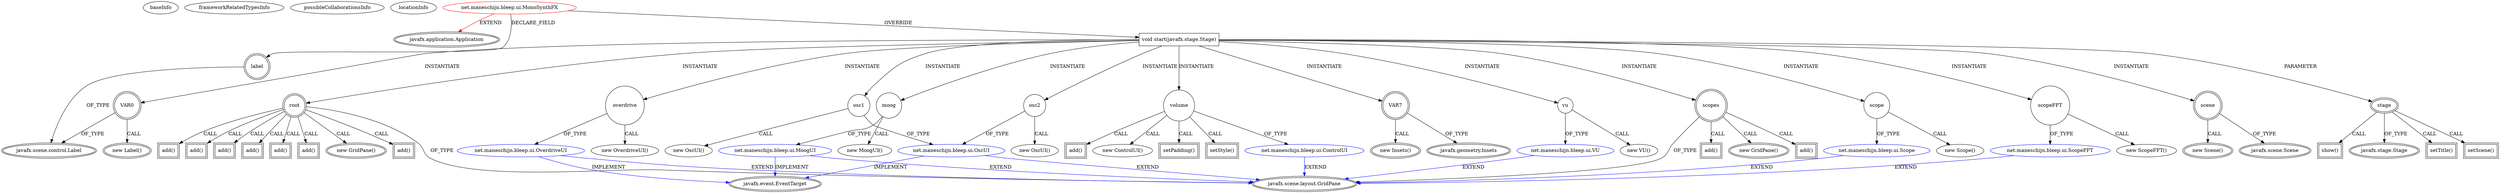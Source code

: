 digraph {
baseInfo[graphId=3764,category="extension_graph",isAnonymous=false,possibleRelation=true]
frameworkRelatedTypesInfo[0="javafx.application.Application"]
possibleCollaborationsInfo[0="3764~OVERRIDING_METHOD_DECLARATION-INSTANTIATION-~javafx.application.Application ~javafx.scene.layout.GridPane ~false~false",1="3764~OVERRIDING_METHOD_DECLARATION-INSTANTIATION-OVERRIDING_METHOD_DECLARATION-INSTANTIATION-~javafx.application.Application ~javafx.scene.layout.GridPane javafx.event.EventTarget ~false~false",2="3764~OVERRIDING_METHOD_DECLARATION-INSTANTIATION-~javafx.application.Application ~javafx.scene.layout.GridPane javafx.event.EventTarget ~false~false"]
locationInfo[projectName="nielsmaneschijn-8bit",filePath="/nielsmaneschijn-8bit/8bit-master/src/net/maneschijn/bleep/ui/MonoSynthFX.java",contextSignature="MonoSynthFX",graphId="3764"]
0[label="net.maneschijn.bleep.ui.MonoSynthFX",vertexType="ROOT_CLIENT_CLASS_DECLARATION",isFrameworkType=false,color=red]
1[label="javafx.application.Application",vertexType="FRAMEWORK_CLASS_TYPE",isFrameworkType=true,peripheries=2]
2[label="label",vertexType="FIELD_DECLARATION",isFrameworkType=true,peripheries=2,shape=circle]
3[label="javafx.scene.control.Label",vertexType="FRAMEWORK_CLASS_TYPE",isFrameworkType=true,peripheries=2]
4[label="void start(javafx.stage.Stage)",vertexType="OVERRIDING_METHOD_DECLARATION",isFrameworkType=false,shape=box]
5[label="stage",vertexType="PARAMETER_DECLARATION",isFrameworkType=true,peripheries=2]
6[label="javafx.stage.Stage",vertexType="FRAMEWORK_CLASS_TYPE",isFrameworkType=true,peripheries=2]
8[label="VAR0",vertexType="VARIABLE_EXPRESION",isFrameworkType=true,peripheries=2,shape=circle]
7[label="new Label()",vertexType="CONSTRUCTOR_CALL",isFrameworkType=true,peripheries=2]
11[label="root",vertexType="VARIABLE_EXPRESION",isFrameworkType=true,peripheries=2,shape=circle]
12[label="javafx.scene.layout.GridPane",vertexType="FRAMEWORK_CLASS_TYPE",isFrameworkType=true,peripheries=2]
10[label="new GridPane()",vertexType="CONSTRUCTOR_CALL",isFrameworkType=true,peripheries=2]
14[label="add()",vertexType="INSIDE_CALL",isFrameworkType=true,peripheries=2,shape=box]
16[label="osc1",vertexType="VARIABLE_EXPRESION",isFrameworkType=false,shape=circle]
17[label="net.maneschijn.bleep.ui.OscUI",vertexType="REFERENCE_CLIENT_CLASS_DECLARATION",isFrameworkType=false,color=blue]
19[label="javafx.event.EventTarget",vertexType="FRAMEWORK_INTERFACE_TYPE",isFrameworkType=true,peripheries=2]
15[label="new OscUI()",vertexType="CONSTRUCTOR_CALL",isFrameworkType=false]
21[label="osc2",vertexType="VARIABLE_EXPRESION",isFrameworkType=false,shape=circle]
20[label="new OscUI()",vertexType="CONSTRUCTOR_CALL",isFrameworkType=false]
24[label="volume",vertexType="VARIABLE_EXPRESION",isFrameworkType=false,shape=circle]
25[label="net.maneschijn.bleep.ui.ControlUI",vertexType="REFERENCE_CLIENT_CLASS_DECLARATION",isFrameworkType=false,color=blue]
23[label="new ControlUI()",vertexType="CONSTRUCTOR_CALL",isFrameworkType=false]
28[label="setPadding()",vertexType="INSIDE_CALL",isFrameworkType=true,peripheries=2,shape=box]
30[label="VAR7",vertexType="VARIABLE_EXPRESION",isFrameworkType=true,peripheries=2,shape=circle]
31[label="javafx.geometry.Insets",vertexType="FRAMEWORK_CLASS_TYPE",isFrameworkType=true,peripheries=2]
29[label="new Insets()",vertexType="CONSTRUCTOR_CALL",isFrameworkType=true,peripheries=2]
33[label="setStyle()",vertexType="INSIDE_CALL",isFrameworkType=true,peripheries=2,shape=box]
35[label="overdrive",vertexType="VARIABLE_EXPRESION",isFrameworkType=false,shape=circle]
36[label="net.maneschijn.bleep.ui.OverdriveUI",vertexType="REFERENCE_CLIENT_CLASS_DECLARATION",isFrameworkType=false,color=blue]
34[label="new OverdriveUI()",vertexType="CONSTRUCTOR_CALL",isFrameworkType=false]
40[label="moog",vertexType="VARIABLE_EXPRESION",isFrameworkType=false,shape=circle]
41[label="net.maneschijn.bleep.ui.MoogUI",vertexType="REFERENCE_CLIENT_CLASS_DECLARATION",isFrameworkType=false,color=blue]
39[label="new MoogUI()",vertexType="CONSTRUCTOR_CALL",isFrameworkType=false]
45[label="vu",vertexType="VARIABLE_EXPRESION",isFrameworkType=false,shape=circle]
46[label="net.maneschijn.bleep.ui.VU",vertexType="REFERENCE_CLIENT_CLASS_DECLARATION",isFrameworkType=false,color=blue]
44[label="new VU()",vertexType="CONSTRUCTOR_CALL",isFrameworkType=false]
49[label="add()",vertexType="INSIDE_CALL",isFrameworkType=true,peripheries=2,shape=box]
51[label="add()",vertexType="INSIDE_CALL",isFrameworkType=true,peripheries=2,shape=box]
53[label="add()",vertexType="INSIDE_CALL",isFrameworkType=true,peripheries=2,shape=box]
55[label="add()",vertexType="INSIDE_CALL",isFrameworkType=true,peripheries=2,shape=box]
57[label="add()",vertexType="INSIDE_CALL",isFrameworkType=true,peripheries=2,shape=box]
59[label="add()",vertexType="INSIDE_CALL",isFrameworkType=true,peripheries=2,shape=box]
61[label="scopes",vertexType="VARIABLE_EXPRESION",isFrameworkType=true,peripheries=2,shape=circle]
60[label="new GridPane()",vertexType="CONSTRUCTOR_CALL",isFrameworkType=true,peripheries=2]
64[label="scope",vertexType="VARIABLE_EXPRESION",isFrameworkType=false,shape=circle]
65[label="net.maneschijn.bleep.ui.Scope",vertexType="REFERENCE_CLIENT_CLASS_DECLARATION",isFrameworkType=false,color=blue]
63[label="new Scope()",vertexType="CONSTRUCTOR_CALL",isFrameworkType=false]
68[label="add()",vertexType="INSIDE_CALL",isFrameworkType=true,peripheries=2,shape=box]
70[label="scopeFFT",vertexType="VARIABLE_EXPRESION",isFrameworkType=false,shape=circle]
71[label="net.maneschijn.bleep.ui.ScopeFFT",vertexType="REFERENCE_CLIENT_CLASS_DECLARATION",isFrameworkType=false,color=blue]
69[label="new ScopeFFT()",vertexType="CONSTRUCTOR_CALL",isFrameworkType=false]
74[label="add()",vertexType="INSIDE_CALL",isFrameworkType=true,peripheries=2,shape=box]
76[label="add()",vertexType="INSIDE_CALL",isFrameworkType=true,peripheries=2,shape=box]
78[label="scene",vertexType="VARIABLE_EXPRESION",isFrameworkType=true,peripheries=2,shape=circle]
79[label="javafx.scene.Scene",vertexType="FRAMEWORK_CLASS_TYPE",isFrameworkType=true,peripheries=2]
77[label="new Scene()",vertexType="CONSTRUCTOR_CALL",isFrameworkType=true,peripheries=2]
81[label="setTitle()",vertexType="INSIDE_CALL",isFrameworkType=true,peripheries=2,shape=box]
83[label="setScene()",vertexType="INSIDE_CALL",isFrameworkType=true,peripheries=2,shape=box]
85[label="show()",vertexType="INSIDE_CALL",isFrameworkType=true,peripheries=2,shape=box]
0->1[label="EXTEND",color=red]
0->2[label="DECLARE_FIELD"]
2->3[label="OF_TYPE"]
0->4[label="OVERRIDE"]
5->6[label="OF_TYPE"]
4->5[label="PARAMETER"]
4->8[label="INSTANTIATE"]
8->3[label="OF_TYPE"]
8->7[label="CALL"]
4->11[label="INSTANTIATE"]
11->12[label="OF_TYPE"]
11->10[label="CALL"]
11->14[label="CALL"]
4->16[label="INSTANTIATE"]
17->12[label="EXTEND",color=blue]
17->19[label="IMPLEMENT",color=blue]
16->17[label="OF_TYPE"]
16->15[label="CALL"]
4->21[label="INSTANTIATE"]
21->17[label="OF_TYPE"]
21->20[label="CALL"]
4->24[label="INSTANTIATE"]
25->12[label="EXTEND",color=blue]
24->25[label="OF_TYPE"]
24->23[label="CALL"]
24->28[label="CALL"]
4->30[label="INSTANTIATE"]
30->31[label="OF_TYPE"]
30->29[label="CALL"]
24->33[label="CALL"]
4->35[label="INSTANTIATE"]
36->12[label="EXTEND",color=blue]
36->19[label="IMPLEMENT",color=blue]
35->36[label="OF_TYPE"]
35->34[label="CALL"]
4->40[label="INSTANTIATE"]
41->12[label="EXTEND",color=blue]
41->19[label="IMPLEMENT",color=blue]
40->41[label="OF_TYPE"]
40->39[label="CALL"]
4->45[label="INSTANTIATE"]
46->12[label="EXTEND",color=blue]
45->46[label="OF_TYPE"]
45->44[label="CALL"]
11->49[label="CALL"]
11->51[label="CALL"]
11->53[label="CALL"]
11->55[label="CALL"]
11->57[label="CALL"]
24->59[label="CALL"]
4->61[label="INSTANTIATE"]
61->12[label="OF_TYPE"]
61->60[label="CALL"]
4->64[label="INSTANTIATE"]
65->12[label="EXTEND",color=blue]
64->65[label="OF_TYPE"]
64->63[label="CALL"]
61->68[label="CALL"]
4->70[label="INSTANTIATE"]
71->12[label="EXTEND",color=blue]
70->71[label="OF_TYPE"]
70->69[label="CALL"]
61->74[label="CALL"]
11->76[label="CALL"]
4->78[label="INSTANTIATE"]
78->79[label="OF_TYPE"]
78->77[label="CALL"]
5->81[label="CALL"]
5->83[label="CALL"]
5->85[label="CALL"]
}
